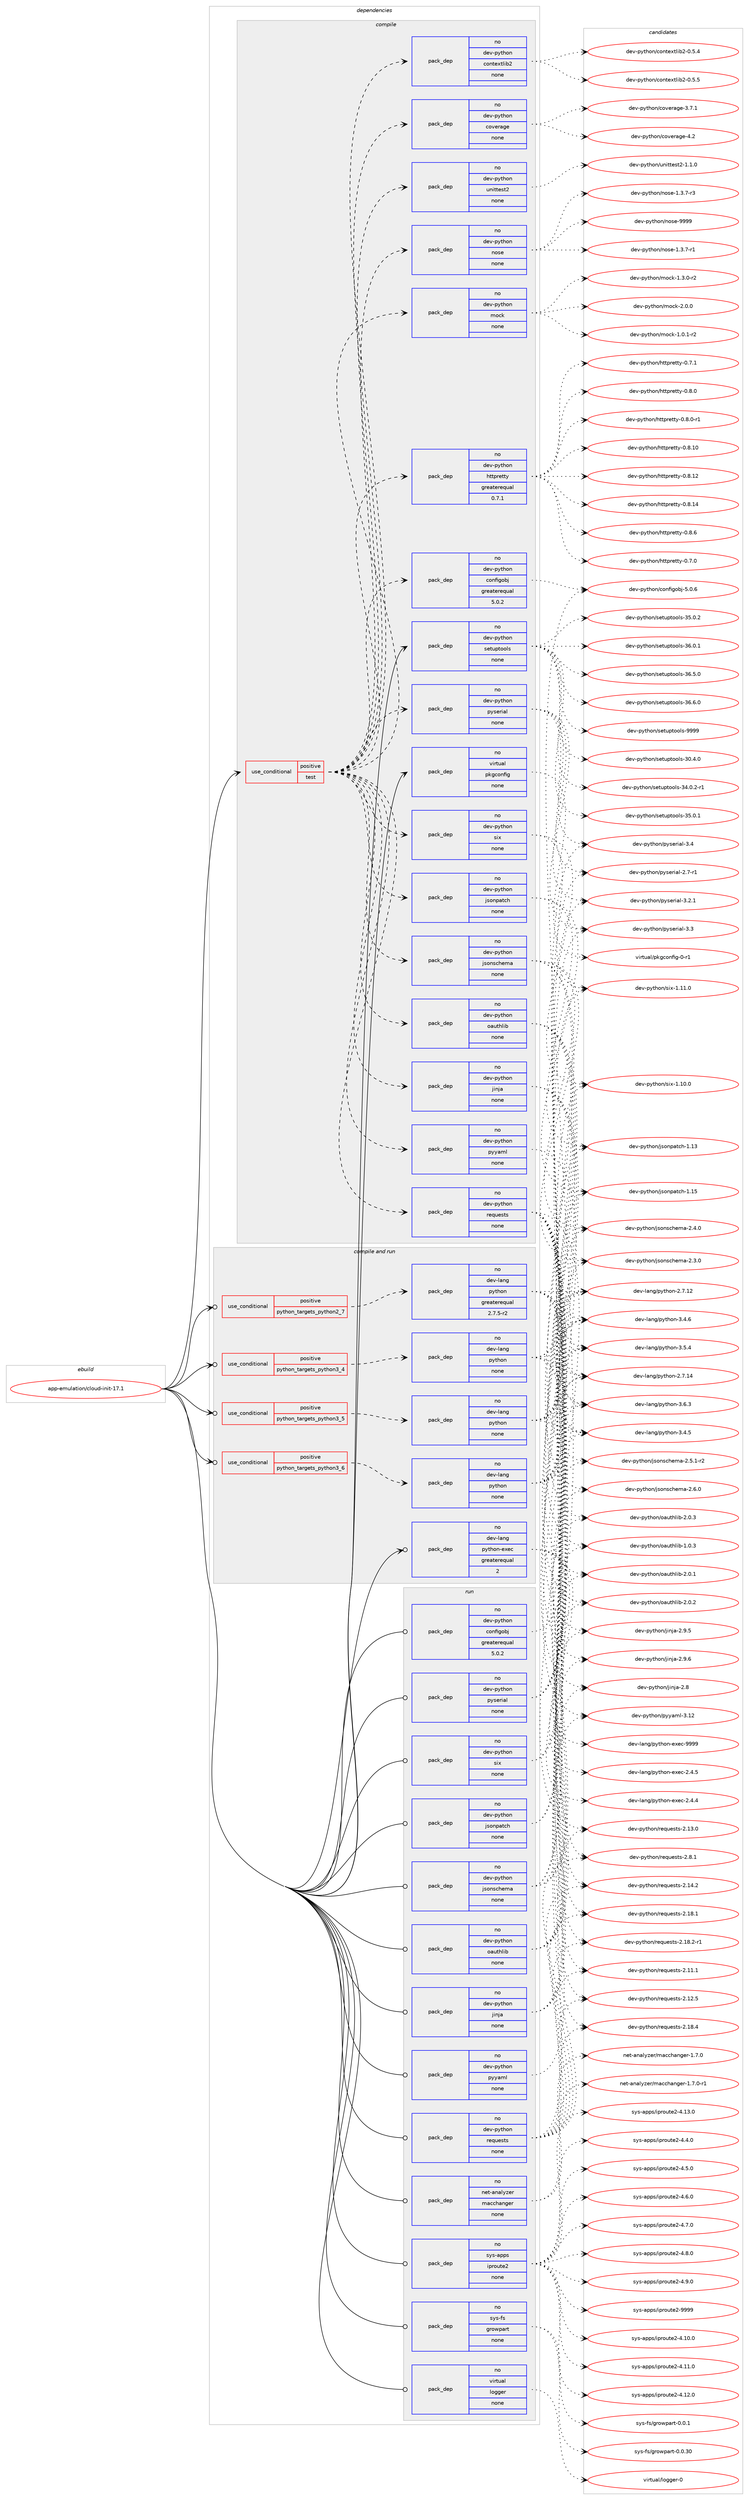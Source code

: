 digraph prolog {

# *************
# Graph options
# *************

newrank=true;
concentrate=true;
compound=true;
graph [rankdir=LR,fontname=Helvetica,fontsize=10,ranksep=1.5];#, ranksep=2.5, nodesep=0.2];
edge  [arrowhead=vee];
node  [fontname=Helvetica,fontsize=10];

# **********
# The ebuild
# **********

subgraph cluster_leftcol {
color=gray;
rank=same;
label=<<i>ebuild</i>>;
id [label="app-emulation/cloud-init-17.1", color=red, width=4, href="../app-emulation/cloud-init-17.1.svg"];
}

# ****************
# The dependencies
# ****************

subgraph cluster_midcol {
color=gray;
label=<<i>dependencies</i>>;
subgraph cluster_compile {
fillcolor="#eeeeee";
style=filled;
label=<<i>compile</i>>;
subgraph cond4980 {
dependency20524 [label=<<TABLE BORDER="0" CELLBORDER="1" CELLSPACING="0" CELLPADDING="4"><TR><TD ROWSPAN="3" CELLPADDING="10">use_conditional</TD></TR><TR><TD>positive</TD></TR><TR><TD>test</TD></TR></TABLE>>, shape=none, color=red];
subgraph pack15130 {
dependency20525 [label=<<TABLE BORDER="0" CELLBORDER="1" CELLSPACING="0" CELLPADDING="4" WIDTH="220"><TR><TD ROWSPAN="6" CELLPADDING="30">pack_dep</TD></TR><TR><TD WIDTH="110">no</TD></TR><TR><TD>dev-python</TD></TR><TR><TD>jinja</TD></TR><TR><TD>none</TD></TR><TR><TD></TD></TR></TABLE>>, shape=none, color=blue];
}
dependency20524:e -> dependency20525:w [weight=20,style="dashed",arrowhead="vee"];
subgraph pack15131 {
dependency20526 [label=<<TABLE BORDER="0" CELLBORDER="1" CELLSPACING="0" CELLPADDING="4" WIDTH="220"><TR><TD ROWSPAN="6" CELLPADDING="30">pack_dep</TD></TR><TR><TD WIDTH="110">no</TD></TR><TR><TD>dev-python</TD></TR><TR><TD>oauthlib</TD></TR><TR><TD>none</TD></TR><TR><TD></TD></TR></TABLE>>, shape=none, color=blue];
}
dependency20524:e -> dependency20526:w [weight=20,style="dashed",arrowhead="vee"];
subgraph pack15132 {
dependency20527 [label=<<TABLE BORDER="0" CELLBORDER="1" CELLSPACING="0" CELLPADDING="4" WIDTH="220"><TR><TD ROWSPAN="6" CELLPADDING="30">pack_dep</TD></TR><TR><TD WIDTH="110">no</TD></TR><TR><TD>dev-python</TD></TR><TR><TD>pyserial</TD></TR><TR><TD>none</TD></TR><TR><TD></TD></TR></TABLE>>, shape=none, color=blue];
}
dependency20524:e -> dependency20527:w [weight=20,style="dashed",arrowhead="vee"];
subgraph pack15133 {
dependency20528 [label=<<TABLE BORDER="0" CELLBORDER="1" CELLSPACING="0" CELLPADDING="4" WIDTH="220"><TR><TD ROWSPAN="6" CELLPADDING="30">pack_dep</TD></TR><TR><TD WIDTH="110">no</TD></TR><TR><TD>dev-python</TD></TR><TR><TD>configobj</TD></TR><TR><TD>greaterequal</TD></TR><TR><TD>5.0.2</TD></TR></TABLE>>, shape=none, color=blue];
}
dependency20524:e -> dependency20528:w [weight=20,style="dashed",arrowhead="vee"];
subgraph pack15134 {
dependency20529 [label=<<TABLE BORDER="0" CELLBORDER="1" CELLSPACING="0" CELLPADDING="4" WIDTH="220"><TR><TD ROWSPAN="6" CELLPADDING="30">pack_dep</TD></TR><TR><TD WIDTH="110">no</TD></TR><TR><TD>dev-python</TD></TR><TR><TD>pyyaml</TD></TR><TR><TD>none</TD></TR><TR><TD></TD></TR></TABLE>>, shape=none, color=blue];
}
dependency20524:e -> dependency20529:w [weight=20,style="dashed",arrowhead="vee"];
subgraph pack15135 {
dependency20530 [label=<<TABLE BORDER="0" CELLBORDER="1" CELLSPACING="0" CELLPADDING="4" WIDTH="220"><TR><TD ROWSPAN="6" CELLPADDING="30">pack_dep</TD></TR><TR><TD WIDTH="110">no</TD></TR><TR><TD>dev-python</TD></TR><TR><TD>requests</TD></TR><TR><TD>none</TD></TR><TR><TD></TD></TR></TABLE>>, shape=none, color=blue];
}
dependency20524:e -> dependency20530:w [weight=20,style="dashed",arrowhead="vee"];
subgraph pack15136 {
dependency20531 [label=<<TABLE BORDER="0" CELLBORDER="1" CELLSPACING="0" CELLPADDING="4" WIDTH="220"><TR><TD ROWSPAN="6" CELLPADDING="30">pack_dep</TD></TR><TR><TD WIDTH="110">no</TD></TR><TR><TD>dev-python</TD></TR><TR><TD>jsonpatch</TD></TR><TR><TD>none</TD></TR><TR><TD></TD></TR></TABLE>>, shape=none, color=blue];
}
dependency20524:e -> dependency20531:w [weight=20,style="dashed",arrowhead="vee"];
subgraph pack15137 {
dependency20532 [label=<<TABLE BORDER="0" CELLBORDER="1" CELLSPACING="0" CELLPADDING="4" WIDTH="220"><TR><TD ROWSPAN="6" CELLPADDING="30">pack_dep</TD></TR><TR><TD WIDTH="110">no</TD></TR><TR><TD>dev-python</TD></TR><TR><TD>jsonschema</TD></TR><TR><TD>none</TD></TR><TR><TD></TD></TR></TABLE>>, shape=none, color=blue];
}
dependency20524:e -> dependency20532:w [weight=20,style="dashed",arrowhead="vee"];
subgraph pack15138 {
dependency20533 [label=<<TABLE BORDER="0" CELLBORDER="1" CELLSPACING="0" CELLPADDING="4" WIDTH="220"><TR><TD ROWSPAN="6" CELLPADDING="30">pack_dep</TD></TR><TR><TD WIDTH="110">no</TD></TR><TR><TD>dev-python</TD></TR><TR><TD>six</TD></TR><TR><TD>none</TD></TR><TR><TD></TD></TR></TABLE>>, shape=none, color=blue];
}
dependency20524:e -> dependency20533:w [weight=20,style="dashed",arrowhead="vee"];
subgraph pack15139 {
dependency20534 [label=<<TABLE BORDER="0" CELLBORDER="1" CELLSPACING="0" CELLPADDING="4" WIDTH="220"><TR><TD ROWSPAN="6" CELLPADDING="30">pack_dep</TD></TR><TR><TD WIDTH="110">no</TD></TR><TR><TD>dev-python</TD></TR><TR><TD>httpretty</TD></TR><TR><TD>greaterequal</TD></TR><TR><TD>0.7.1</TD></TR></TABLE>>, shape=none, color=blue];
}
dependency20524:e -> dependency20534:w [weight=20,style="dashed",arrowhead="vee"];
subgraph pack15140 {
dependency20535 [label=<<TABLE BORDER="0" CELLBORDER="1" CELLSPACING="0" CELLPADDING="4" WIDTH="220"><TR><TD ROWSPAN="6" CELLPADDING="30">pack_dep</TD></TR><TR><TD WIDTH="110">no</TD></TR><TR><TD>dev-python</TD></TR><TR><TD>mock</TD></TR><TR><TD>none</TD></TR><TR><TD></TD></TR></TABLE>>, shape=none, color=blue];
}
dependency20524:e -> dependency20535:w [weight=20,style="dashed",arrowhead="vee"];
subgraph pack15141 {
dependency20536 [label=<<TABLE BORDER="0" CELLBORDER="1" CELLSPACING="0" CELLPADDING="4" WIDTH="220"><TR><TD ROWSPAN="6" CELLPADDING="30">pack_dep</TD></TR><TR><TD WIDTH="110">no</TD></TR><TR><TD>dev-python</TD></TR><TR><TD>nose</TD></TR><TR><TD>none</TD></TR><TR><TD></TD></TR></TABLE>>, shape=none, color=blue];
}
dependency20524:e -> dependency20536:w [weight=20,style="dashed",arrowhead="vee"];
subgraph pack15142 {
dependency20537 [label=<<TABLE BORDER="0" CELLBORDER="1" CELLSPACING="0" CELLPADDING="4" WIDTH="220"><TR><TD ROWSPAN="6" CELLPADDING="30">pack_dep</TD></TR><TR><TD WIDTH="110">no</TD></TR><TR><TD>dev-python</TD></TR><TR><TD>unittest2</TD></TR><TR><TD>none</TD></TR><TR><TD></TD></TR></TABLE>>, shape=none, color=blue];
}
dependency20524:e -> dependency20537:w [weight=20,style="dashed",arrowhead="vee"];
subgraph pack15143 {
dependency20538 [label=<<TABLE BORDER="0" CELLBORDER="1" CELLSPACING="0" CELLPADDING="4" WIDTH="220"><TR><TD ROWSPAN="6" CELLPADDING="30">pack_dep</TD></TR><TR><TD WIDTH="110">no</TD></TR><TR><TD>dev-python</TD></TR><TR><TD>coverage</TD></TR><TR><TD>none</TD></TR><TR><TD></TD></TR></TABLE>>, shape=none, color=blue];
}
dependency20524:e -> dependency20538:w [weight=20,style="dashed",arrowhead="vee"];
subgraph pack15144 {
dependency20539 [label=<<TABLE BORDER="0" CELLBORDER="1" CELLSPACING="0" CELLPADDING="4" WIDTH="220"><TR><TD ROWSPAN="6" CELLPADDING="30">pack_dep</TD></TR><TR><TD WIDTH="110">no</TD></TR><TR><TD>dev-python</TD></TR><TR><TD>contextlib2</TD></TR><TR><TD>none</TD></TR><TR><TD></TD></TR></TABLE>>, shape=none, color=blue];
}
dependency20524:e -> dependency20539:w [weight=20,style="dashed",arrowhead="vee"];
}
id:e -> dependency20524:w [weight=20,style="solid",arrowhead="vee"];
subgraph pack15145 {
dependency20540 [label=<<TABLE BORDER="0" CELLBORDER="1" CELLSPACING="0" CELLPADDING="4" WIDTH="220"><TR><TD ROWSPAN="6" CELLPADDING="30">pack_dep</TD></TR><TR><TD WIDTH="110">no</TD></TR><TR><TD>dev-python</TD></TR><TR><TD>setuptools</TD></TR><TR><TD>none</TD></TR><TR><TD></TD></TR></TABLE>>, shape=none, color=blue];
}
id:e -> dependency20540:w [weight=20,style="solid",arrowhead="vee"];
subgraph pack15146 {
dependency20541 [label=<<TABLE BORDER="0" CELLBORDER="1" CELLSPACING="0" CELLPADDING="4" WIDTH="220"><TR><TD ROWSPAN="6" CELLPADDING="30">pack_dep</TD></TR><TR><TD WIDTH="110">no</TD></TR><TR><TD>virtual</TD></TR><TR><TD>pkgconfig</TD></TR><TR><TD>none</TD></TR><TR><TD></TD></TR></TABLE>>, shape=none, color=blue];
}
id:e -> dependency20541:w [weight=20,style="solid",arrowhead="vee"];
}
subgraph cluster_compileandrun {
fillcolor="#eeeeee";
style=filled;
label=<<i>compile and run</i>>;
subgraph cond4981 {
dependency20542 [label=<<TABLE BORDER="0" CELLBORDER="1" CELLSPACING="0" CELLPADDING="4"><TR><TD ROWSPAN="3" CELLPADDING="10">use_conditional</TD></TR><TR><TD>positive</TD></TR><TR><TD>python_targets_python2_7</TD></TR></TABLE>>, shape=none, color=red];
subgraph pack15147 {
dependency20543 [label=<<TABLE BORDER="0" CELLBORDER="1" CELLSPACING="0" CELLPADDING="4" WIDTH="220"><TR><TD ROWSPAN="6" CELLPADDING="30">pack_dep</TD></TR><TR><TD WIDTH="110">no</TD></TR><TR><TD>dev-lang</TD></TR><TR><TD>python</TD></TR><TR><TD>greaterequal</TD></TR><TR><TD>2.7.5-r2</TD></TR></TABLE>>, shape=none, color=blue];
}
dependency20542:e -> dependency20543:w [weight=20,style="dashed",arrowhead="vee"];
}
id:e -> dependency20542:w [weight=20,style="solid",arrowhead="odotvee"];
subgraph cond4982 {
dependency20544 [label=<<TABLE BORDER="0" CELLBORDER="1" CELLSPACING="0" CELLPADDING="4"><TR><TD ROWSPAN="3" CELLPADDING="10">use_conditional</TD></TR><TR><TD>positive</TD></TR><TR><TD>python_targets_python3_4</TD></TR></TABLE>>, shape=none, color=red];
subgraph pack15148 {
dependency20545 [label=<<TABLE BORDER="0" CELLBORDER="1" CELLSPACING="0" CELLPADDING="4" WIDTH="220"><TR><TD ROWSPAN="6" CELLPADDING="30">pack_dep</TD></TR><TR><TD WIDTH="110">no</TD></TR><TR><TD>dev-lang</TD></TR><TR><TD>python</TD></TR><TR><TD>none</TD></TR><TR><TD></TD></TR></TABLE>>, shape=none, color=blue];
}
dependency20544:e -> dependency20545:w [weight=20,style="dashed",arrowhead="vee"];
}
id:e -> dependency20544:w [weight=20,style="solid",arrowhead="odotvee"];
subgraph cond4983 {
dependency20546 [label=<<TABLE BORDER="0" CELLBORDER="1" CELLSPACING="0" CELLPADDING="4"><TR><TD ROWSPAN="3" CELLPADDING="10">use_conditional</TD></TR><TR><TD>positive</TD></TR><TR><TD>python_targets_python3_5</TD></TR></TABLE>>, shape=none, color=red];
subgraph pack15149 {
dependency20547 [label=<<TABLE BORDER="0" CELLBORDER="1" CELLSPACING="0" CELLPADDING="4" WIDTH="220"><TR><TD ROWSPAN="6" CELLPADDING="30">pack_dep</TD></TR><TR><TD WIDTH="110">no</TD></TR><TR><TD>dev-lang</TD></TR><TR><TD>python</TD></TR><TR><TD>none</TD></TR><TR><TD></TD></TR></TABLE>>, shape=none, color=blue];
}
dependency20546:e -> dependency20547:w [weight=20,style="dashed",arrowhead="vee"];
}
id:e -> dependency20546:w [weight=20,style="solid",arrowhead="odotvee"];
subgraph cond4984 {
dependency20548 [label=<<TABLE BORDER="0" CELLBORDER="1" CELLSPACING="0" CELLPADDING="4"><TR><TD ROWSPAN="3" CELLPADDING="10">use_conditional</TD></TR><TR><TD>positive</TD></TR><TR><TD>python_targets_python3_6</TD></TR></TABLE>>, shape=none, color=red];
subgraph pack15150 {
dependency20549 [label=<<TABLE BORDER="0" CELLBORDER="1" CELLSPACING="0" CELLPADDING="4" WIDTH="220"><TR><TD ROWSPAN="6" CELLPADDING="30">pack_dep</TD></TR><TR><TD WIDTH="110">no</TD></TR><TR><TD>dev-lang</TD></TR><TR><TD>python</TD></TR><TR><TD>none</TD></TR><TR><TD></TD></TR></TABLE>>, shape=none, color=blue];
}
dependency20548:e -> dependency20549:w [weight=20,style="dashed",arrowhead="vee"];
}
id:e -> dependency20548:w [weight=20,style="solid",arrowhead="odotvee"];
subgraph pack15151 {
dependency20550 [label=<<TABLE BORDER="0" CELLBORDER="1" CELLSPACING="0" CELLPADDING="4" WIDTH="220"><TR><TD ROWSPAN="6" CELLPADDING="30">pack_dep</TD></TR><TR><TD WIDTH="110">no</TD></TR><TR><TD>dev-lang</TD></TR><TR><TD>python-exec</TD></TR><TR><TD>greaterequal</TD></TR><TR><TD>2</TD></TR></TABLE>>, shape=none, color=blue];
}
id:e -> dependency20550:w [weight=20,style="solid",arrowhead="odotvee"];
}
subgraph cluster_run {
fillcolor="#eeeeee";
style=filled;
label=<<i>run</i>>;
subgraph pack15152 {
dependency20551 [label=<<TABLE BORDER="0" CELLBORDER="1" CELLSPACING="0" CELLPADDING="4" WIDTH="220"><TR><TD ROWSPAN="6" CELLPADDING="30">pack_dep</TD></TR><TR><TD WIDTH="110">no</TD></TR><TR><TD>dev-python</TD></TR><TR><TD>configobj</TD></TR><TR><TD>greaterequal</TD></TR><TR><TD>5.0.2</TD></TR></TABLE>>, shape=none, color=blue];
}
id:e -> dependency20551:w [weight=20,style="solid",arrowhead="odot"];
subgraph pack15153 {
dependency20552 [label=<<TABLE BORDER="0" CELLBORDER="1" CELLSPACING="0" CELLPADDING="4" WIDTH="220"><TR><TD ROWSPAN="6" CELLPADDING="30">pack_dep</TD></TR><TR><TD WIDTH="110">no</TD></TR><TR><TD>dev-python</TD></TR><TR><TD>jinja</TD></TR><TR><TD>none</TD></TR><TR><TD></TD></TR></TABLE>>, shape=none, color=blue];
}
id:e -> dependency20552:w [weight=20,style="solid",arrowhead="odot"];
subgraph pack15154 {
dependency20553 [label=<<TABLE BORDER="0" CELLBORDER="1" CELLSPACING="0" CELLPADDING="4" WIDTH="220"><TR><TD ROWSPAN="6" CELLPADDING="30">pack_dep</TD></TR><TR><TD WIDTH="110">no</TD></TR><TR><TD>dev-python</TD></TR><TR><TD>jsonpatch</TD></TR><TR><TD>none</TD></TR><TR><TD></TD></TR></TABLE>>, shape=none, color=blue];
}
id:e -> dependency20553:w [weight=20,style="solid",arrowhead="odot"];
subgraph pack15155 {
dependency20554 [label=<<TABLE BORDER="0" CELLBORDER="1" CELLSPACING="0" CELLPADDING="4" WIDTH="220"><TR><TD ROWSPAN="6" CELLPADDING="30">pack_dep</TD></TR><TR><TD WIDTH="110">no</TD></TR><TR><TD>dev-python</TD></TR><TR><TD>jsonschema</TD></TR><TR><TD>none</TD></TR><TR><TD></TD></TR></TABLE>>, shape=none, color=blue];
}
id:e -> dependency20554:w [weight=20,style="solid",arrowhead="odot"];
subgraph pack15156 {
dependency20555 [label=<<TABLE BORDER="0" CELLBORDER="1" CELLSPACING="0" CELLPADDING="4" WIDTH="220"><TR><TD ROWSPAN="6" CELLPADDING="30">pack_dep</TD></TR><TR><TD WIDTH="110">no</TD></TR><TR><TD>dev-python</TD></TR><TR><TD>oauthlib</TD></TR><TR><TD>none</TD></TR><TR><TD></TD></TR></TABLE>>, shape=none, color=blue];
}
id:e -> dependency20555:w [weight=20,style="solid",arrowhead="odot"];
subgraph pack15157 {
dependency20556 [label=<<TABLE BORDER="0" CELLBORDER="1" CELLSPACING="0" CELLPADDING="4" WIDTH="220"><TR><TD ROWSPAN="6" CELLPADDING="30">pack_dep</TD></TR><TR><TD WIDTH="110">no</TD></TR><TR><TD>dev-python</TD></TR><TR><TD>pyserial</TD></TR><TR><TD>none</TD></TR><TR><TD></TD></TR></TABLE>>, shape=none, color=blue];
}
id:e -> dependency20556:w [weight=20,style="solid",arrowhead="odot"];
subgraph pack15158 {
dependency20557 [label=<<TABLE BORDER="0" CELLBORDER="1" CELLSPACING="0" CELLPADDING="4" WIDTH="220"><TR><TD ROWSPAN="6" CELLPADDING="30">pack_dep</TD></TR><TR><TD WIDTH="110">no</TD></TR><TR><TD>dev-python</TD></TR><TR><TD>pyyaml</TD></TR><TR><TD>none</TD></TR><TR><TD></TD></TR></TABLE>>, shape=none, color=blue];
}
id:e -> dependency20557:w [weight=20,style="solid",arrowhead="odot"];
subgraph pack15159 {
dependency20558 [label=<<TABLE BORDER="0" CELLBORDER="1" CELLSPACING="0" CELLPADDING="4" WIDTH="220"><TR><TD ROWSPAN="6" CELLPADDING="30">pack_dep</TD></TR><TR><TD WIDTH="110">no</TD></TR><TR><TD>dev-python</TD></TR><TR><TD>requests</TD></TR><TR><TD>none</TD></TR><TR><TD></TD></TR></TABLE>>, shape=none, color=blue];
}
id:e -> dependency20558:w [weight=20,style="solid",arrowhead="odot"];
subgraph pack15160 {
dependency20559 [label=<<TABLE BORDER="0" CELLBORDER="1" CELLSPACING="0" CELLPADDING="4" WIDTH="220"><TR><TD ROWSPAN="6" CELLPADDING="30">pack_dep</TD></TR><TR><TD WIDTH="110">no</TD></TR><TR><TD>dev-python</TD></TR><TR><TD>six</TD></TR><TR><TD>none</TD></TR><TR><TD></TD></TR></TABLE>>, shape=none, color=blue];
}
id:e -> dependency20559:w [weight=20,style="solid",arrowhead="odot"];
subgraph pack15161 {
dependency20560 [label=<<TABLE BORDER="0" CELLBORDER="1" CELLSPACING="0" CELLPADDING="4" WIDTH="220"><TR><TD ROWSPAN="6" CELLPADDING="30">pack_dep</TD></TR><TR><TD WIDTH="110">no</TD></TR><TR><TD>net-analyzer</TD></TR><TR><TD>macchanger</TD></TR><TR><TD>none</TD></TR><TR><TD></TD></TR></TABLE>>, shape=none, color=blue];
}
id:e -> dependency20560:w [weight=20,style="solid",arrowhead="odot"];
subgraph pack15162 {
dependency20561 [label=<<TABLE BORDER="0" CELLBORDER="1" CELLSPACING="0" CELLPADDING="4" WIDTH="220"><TR><TD ROWSPAN="6" CELLPADDING="30">pack_dep</TD></TR><TR><TD WIDTH="110">no</TD></TR><TR><TD>sys-apps</TD></TR><TR><TD>iproute2</TD></TR><TR><TD>none</TD></TR><TR><TD></TD></TR></TABLE>>, shape=none, color=blue];
}
id:e -> dependency20561:w [weight=20,style="solid",arrowhead="odot"];
subgraph pack15163 {
dependency20562 [label=<<TABLE BORDER="0" CELLBORDER="1" CELLSPACING="0" CELLPADDING="4" WIDTH="220"><TR><TD ROWSPAN="6" CELLPADDING="30">pack_dep</TD></TR><TR><TD WIDTH="110">no</TD></TR><TR><TD>sys-fs</TD></TR><TR><TD>growpart</TD></TR><TR><TD>none</TD></TR><TR><TD></TD></TR></TABLE>>, shape=none, color=blue];
}
id:e -> dependency20562:w [weight=20,style="solid",arrowhead="odot"];
subgraph pack15164 {
dependency20563 [label=<<TABLE BORDER="0" CELLBORDER="1" CELLSPACING="0" CELLPADDING="4" WIDTH="220"><TR><TD ROWSPAN="6" CELLPADDING="30">pack_dep</TD></TR><TR><TD WIDTH="110">no</TD></TR><TR><TD>virtual</TD></TR><TR><TD>logger</TD></TR><TR><TD>none</TD></TR><TR><TD></TD></TR></TABLE>>, shape=none, color=blue];
}
id:e -> dependency20563:w [weight=20,style="solid",arrowhead="odot"];
}
}

# **************
# The candidates
# **************

subgraph cluster_choices {
rank=same;
color=gray;
label=<<i>candidates</i>>;

subgraph choice15130 {
color=black;
nodesep=1;
choice10010111845112121116104111110471061051101069745504656 [label="dev-python/jinja-2.8", color=red, width=4,href="../dev-python/jinja-2.8.svg"];
choice100101118451121211161041111104710610511010697455046574653 [label="dev-python/jinja-2.9.5", color=red, width=4,href="../dev-python/jinja-2.9.5.svg"];
choice100101118451121211161041111104710610511010697455046574654 [label="dev-python/jinja-2.9.6", color=red, width=4,href="../dev-python/jinja-2.9.6.svg"];
dependency20525:e -> choice10010111845112121116104111110471061051101069745504656:w [style=dotted,weight="100"];
dependency20525:e -> choice100101118451121211161041111104710610511010697455046574653:w [style=dotted,weight="100"];
dependency20525:e -> choice100101118451121211161041111104710610511010697455046574654:w [style=dotted,weight="100"];
}
subgraph choice15131 {
color=black;
nodesep=1;
choice10010111845112121116104111110471119711711610410810598454946484651 [label="dev-python/oauthlib-1.0.3", color=red, width=4,href="../dev-python/oauthlib-1.0.3.svg"];
choice10010111845112121116104111110471119711711610410810598455046484649 [label="dev-python/oauthlib-2.0.1", color=red, width=4,href="../dev-python/oauthlib-2.0.1.svg"];
choice10010111845112121116104111110471119711711610410810598455046484650 [label="dev-python/oauthlib-2.0.2", color=red, width=4,href="../dev-python/oauthlib-2.0.2.svg"];
choice10010111845112121116104111110471119711711610410810598455046484651 [label="dev-python/oauthlib-2.0.3", color=red, width=4,href="../dev-python/oauthlib-2.0.3.svg"];
dependency20526:e -> choice10010111845112121116104111110471119711711610410810598454946484651:w [style=dotted,weight="100"];
dependency20526:e -> choice10010111845112121116104111110471119711711610410810598455046484649:w [style=dotted,weight="100"];
dependency20526:e -> choice10010111845112121116104111110471119711711610410810598455046484650:w [style=dotted,weight="100"];
dependency20526:e -> choice10010111845112121116104111110471119711711610410810598455046484651:w [style=dotted,weight="100"];
}
subgraph choice15132 {
color=black;
nodesep=1;
choice100101118451121211161041111104711212111510111410597108455046554511449 [label="dev-python/pyserial-2.7-r1", color=red, width=4,href="../dev-python/pyserial-2.7-r1.svg"];
choice100101118451121211161041111104711212111510111410597108455146504649 [label="dev-python/pyserial-3.2.1", color=red, width=4,href="../dev-python/pyserial-3.2.1.svg"];
choice10010111845112121116104111110471121211151011141059710845514651 [label="dev-python/pyserial-3.3", color=red, width=4,href="../dev-python/pyserial-3.3.svg"];
choice10010111845112121116104111110471121211151011141059710845514652 [label="dev-python/pyserial-3.4", color=red, width=4,href="../dev-python/pyserial-3.4.svg"];
dependency20527:e -> choice100101118451121211161041111104711212111510111410597108455046554511449:w [style=dotted,weight="100"];
dependency20527:e -> choice100101118451121211161041111104711212111510111410597108455146504649:w [style=dotted,weight="100"];
dependency20527:e -> choice10010111845112121116104111110471121211151011141059710845514651:w [style=dotted,weight="100"];
dependency20527:e -> choice10010111845112121116104111110471121211151011141059710845514652:w [style=dotted,weight="100"];
}
subgraph choice15133 {
color=black;
nodesep=1;
choice10010111845112121116104111110479911111010210510311198106455346484654 [label="dev-python/configobj-5.0.6", color=red, width=4,href="../dev-python/configobj-5.0.6.svg"];
dependency20528:e -> choice10010111845112121116104111110479911111010210510311198106455346484654:w [style=dotted,weight="100"];
}
subgraph choice15134 {
color=black;
nodesep=1;
choice1001011184511212111610411111047112121121971091084551464950 [label="dev-python/pyyaml-3.12", color=red, width=4,href="../dev-python/pyyaml-3.12.svg"];
dependency20529:e -> choice1001011184511212111610411111047112121121971091084551464950:w [style=dotted,weight="100"];
}
subgraph choice15135 {
color=black;
nodesep=1;
choice100101118451121211161041111104711410111311710111511611545504649494649 [label="dev-python/requests-2.11.1", color=red, width=4,href="../dev-python/requests-2.11.1.svg"];
choice100101118451121211161041111104711410111311710111511611545504649504653 [label="dev-python/requests-2.12.5", color=red, width=4,href="../dev-python/requests-2.12.5.svg"];
choice100101118451121211161041111104711410111311710111511611545504649514648 [label="dev-python/requests-2.13.0", color=red, width=4,href="../dev-python/requests-2.13.0.svg"];
choice100101118451121211161041111104711410111311710111511611545504649524650 [label="dev-python/requests-2.14.2", color=red, width=4,href="../dev-python/requests-2.14.2.svg"];
choice100101118451121211161041111104711410111311710111511611545504649564649 [label="dev-python/requests-2.18.1", color=red, width=4,href="../dev-python/requests-2.18.1.svg"];
choice1001011184511212111610411111047114101113117101115116115455046495646504511449 [label="dev-python/requests-2.18.2-r1", color=red, width=4,href="../dev-python/requests-2.18.2-r1.svg"];
choice100101118451121211161041111104711410111311710111511611545504649564652 [label="dev-python/requests-2.18.4", color=red, width=4,href="../dev-python/requests-2.18.4.svg"];
choice1001011184511212111610411111047114101113117101115116115455046564649 [label="dev-python/requests-2.8.1", color=red, width=4,href="../dev-python/requests-2.8.1.svg"];
dependency20530:e -> choice100101118451121211161041111104711410111311710111511611545504649494649:w [style=dotted,weight="100"];
dependency20530:e -> choice100101118451121211161041111104711410111311710111511611545504649504653:w [style=dotted,weight="100"];
dependency20530:e -> choice100101118451121211161041111104711410111311710111511611545504649514648:w [style=dotted,weight="100"];
dependency20530:e -> choice100101118451121211161041111104711410111311710111511611545504649524650:w [style=dotted,weight="100"];
dependency20530:e -> choice100101118451121211161041111104711410111311710111511611545504649564649:w [style=dotted,weight="100"];
dependency20530:e -> choice1001011184511212111610411111047114101113117101115116115455046495646504511449:w [style=dotted,weight="100"];
dependency20530:e -> choice100101118451121211161041111104711410111311710111511611545504649564652:w [style=dotted,weight="100"];
dependency20530:e -> choice1001011184511212111610411111047114101113117101115116115455046564649:w [style=dotted,weight="100"];
}
subgraph choice15136 {
color=black;
nodesep=1;
choice100101118451121211161041111104710611511111011297116991044549464951 [label="dev-python/jsonpatch-1.13", color=red, width=4,href="../dev-python/jsonpatch-1.13.svg"];
choice100101118451121211161041111104710611511111011297116991044549464953 [label="dev-python/jsonpatch-1.15", color=red, width=4,href="../dev-python/jsonpatch-1.15.svg"];
dependency20531:e -> choice100101118451121211161041111104710611511111011297116991044549464951:w [style=dotted,weight="100"];
dependency20531:e -> choice100101118451121211161041111104710611511111011297116991044549464953:w [style=dotted,weight="100"];
}
subgraph choice15137 {
color=black;
nodesep=1;
choice10010111845112121116104111110471061151111101159910410110997455046514648 [label="dev-python/jsonschema-2.3.0", color=red, width=4,href="../dev-python/jsonschema-2.3.0.svg"];
choice10010111845112121116104111110471061151111101159910410110997455046524648 [label="dev-python/jsonschema-2.4.0", color=red, width=4,href="../dev-python/jsonschema-2.4.0.svg"];
choice100101118451121211161041111104710611511111011599104101109974550465346494511450 [label="dev-python/jsonschema-2.5.1-r2", color=red, width=4,href="../dev-python/jsonschema-2.5.1-r2.svg"];
choice10010111845112121116104111110471061151111101159910410110997455046544648 [label="dev-python/jsonschema-2.6.0", color=red, width=4,href="../dev-python/jsonschema-2.6.0.svg"];
dependency20532:e -> choice10010111845112121116104111110471061151111101159910410110997455046514648:w [style=dotted,weight="100"];
dependency20532:e -> choice10010111845112121116104111110471061151111101159910410110997455046524648:w [style=dotted,weight="100"];
dependency20532:e -> choice100101118451121211161041111104710611511111011599104101109974550465346494511450:w [style=dotted,weight="100"];
dependency20532:e -> choice10010111845112121116104111110471061151111101159910410110997455046544648:w [style=dotted,weight="100"];
}
subgraph choice15138 {
color=black;
nodesep=1;
choice100101118451121211161041111104711510512045494649484648 [label="dev-python/six-1.10.0", color=red, width=4,href="../dev-python/six-1.10.0.svg"];
choice100101118451121211161041111104711510512045494649494648 [label="dev-python/six-1.11.0", color=red, width=4,href="../dev-python/six-1.11.0.svg"];
dependency20533:e -> choice100101118451121211161041111104711510512045494649484648:w [style=dotted,weight="100"];
dependency20533:e -> choice100101118451121211161041111104711510512045494649494648:w [style=dotted,weight="100"];
}
subgraph choice15139 {
color=black;
nodesep=1;
choice1001011184511212111610411111047104116116112114101116116121454846554648 [label="dev-python/httpretty-0.7.0", color=red, width=4,href="../dev-python/httpretty-0.7.0.svg"];
choice1001011184511212111610411111047104116116112114101116116121454846554649 [label="dev-python/httpretty-0.7.1", color=red, width=4,href="../dev-python/httpretty-0.7.1.svg"];
choice1001011184511212111610411111047104116116112114101116116121454846564648 [label="dev-python/httpretty-0.8.0", color=red, width=4,href="../dev-python/httpretty-0.8.0.svg"];
choice10010111845112121116104111110471041161161121141011161161214548465646484511449 [label="dev-python/httpretty-0.8.0-r1", color=red, width=4,href="../dev-python/httpretty-0.8.0-r1.svg"];
choice100101118451121211161041111104710411611611211410111611612145484656464948 [label="dev-python/httpretty-0.8.10", color=red, width=4,href="../dev-python/httpretty-0.8.10.svg"];
choice100101118451121211161041111104710411611611211410111611612145484656464950 [label="dev-python/httpretty-0.8.12", color=red, width=4,href="../dev-python/httpretty-0.8.12.svg"];
choice100101118451121211161041111104710411611611211410111611612145484656464952 [label="dev-python/httpretty-0.8.14", color=red, width=4,href="../dev-python/httpretty-0.8.14.svg"];
choice1001011184511212111610411111047104116116112114101116116121454846564654 [label="dev-python/httpretty-0.8.6", color=red, width=4,href="../dev-python/httpretty-0.8.6.svg"];
dependency20534:e -> choice1001011184511212111610411111047104116116112114101116116121454846554648:w [style=dotted,weight="100"];
dependency20534:e -> choice1001011184511212111610411111047104116116112114101116116121454846554649:w [style=dotted,weight="100"];
dependency20534:e -> choice1001011184511212111610411111047104116116112114101116116121454846564648:w [style=dotted,weight="100"];
dependency20534:e -> choice10010111845112121116104111110471041161161121141011161161214548465646484511449:w [style=dotted,weight="100"];
dependency20534:e -> choice100101118451121211161041111104710411611611211410111611612145484656464948:w [style=dotted,weight="100"];
dependency20534:e -> choice100101118451121211161041111104710411611611211410111611612145484656464950:w [style=dotted,weight="100"];
dependency20534:e -> choice100101118451121211161041111104710411611611211410111611612145484656464952:w [style=dotted,weight="100"];
dependency20534:e -> choice1001011184511212111610411111047104116116112114101116116121454846564654:w [style=dotted,weight="100"];
}
subgraph choice15140 {
color=black;
nodesep=1;
choice1001011184511212111610411111047109111991074549464846494511450 [label="dev-python/mock-1.0.1-r2", color=red, width=4,href="../dev-python/mock-1.0.1-r2.svg"];
choice1001011184511212111610411111047109111991074549465146484511450 [label="dev-python/mock-1.3.0-r2", color=red, width=4,href="../dev-python/mock-1.3.0-r2.svg"];
choice100101118451121211161041111104710911199107455046484648 [label="dev-python/mock-2.0.0", color=red, width=4,href="../dev-python/mock-2.0.0.svg"];
dependency20535:e -> choice1001011184511212111610411111047109111991074549464846494511450:w [style=dotted,weight="100"];
dependency20535:e -> choice1001011184511212111610411111047109111991074549465146484511450:w [style=dotted,weight="100"];
dependency20535:e -> choice100101118451121211161041111104710911199107455046484648:w [style=dotted,weight="100"];
}
subgraph choice15141 {
color=black;
nodesep=1;
choice10010111845112121116104111110471101111151014549465146554511449 [label="dev-python/nose-1.3.7-r1", color=red, width=4,href="../dev-python/nose-1.3.7-r1.svg"];
choice10010111845112121116104111110471101111151014549465146554511451 [label="dev-python/nose-1.3.7-r3", color=red, width=4,href="../dev-python/nose-1.3.7-r3.svg"];
choice10010111845112121116104111110471101111151014557575757 [label="dev-python/nose-9999", color=red, width=4,href="../dev-python/nose-9999.svg"];
dependency20536:e -> choice10010111845112121116104111110471101111151014549465146554511449:w [style=dotted,weight="100"];
dependency20536:e -> choice10010111845112121116104111110471101111151014549465146554511451:w [style=dotted,weight="100"];
dependency20536:e -> choice10010111845112121116104111110471101111151014557575757:w [style=dotted,weight="100"];
}
subgraph choice15142 {
color=black;
nodesep=1;
choice100101118451121211161041111104711711010511611610111511650454946494648 [label="dev-python/unittest2-1.1.0", color=red, width=4,href="../dev-python/unittest2-1.1.0.svg"];
dependency20537:e -> choice100101118451121211161041111104711711010511611610111511650454946494648:w [style=dotted,weight="100"];
}
subgraph choice15143 {
color=black;
nodesep=1;
choice10010111845112121116104111110479911111810111497103101455146554649 [label="dev-python/coverage-3.7.1", color=red, width=4,href="../dev-python/coverage-3.7.1.svg"];
choice1001011184511212111610411111047991111181011149710310145524650 [label="dev-python/coverage-4.2", color=red, width=4,href="../dev-python/coverage-4.2.svg"];
dependency20538:e -> choice10010111845112121116104111110479911111810111497103101455146554649:w [style=dotted,weight="100"];
dependency20538:e -> choice1001011184511212111610411111047991111181011149710310145524650:w [style=dotted,weight="100"];
}
subgraph choice15144 {
color=black;
nodesep=1;
choice1001011184511212111610411111047991111101161011201161081059850454846534652 [label="dev-python/contextlib2-0.5.4", color=red, width=4,href="../dev-python/contextlib2-0.5.4.svg"];
choice1001011184511212111610411111047991111101161011201161081059850454846534653 [label="dev-python/contextlib2-0.5.5", color=red, width=4,href="../dev-python/contextlib2-0.5.5.svg"];
dependency20539:e -> choice1001011184511212111610411111047991111101161011201161081059850454846534652:w [style=dotted,weight="100"];
dependency20539:e -> choice1001011184511212111610411111047991111101161011201161081059850454846534653:w [style=dotted,weight="100"];
}
subgraph choice15145 {
color=black;
nodesep=1;
choice100101118451121211161041111104711510111611711211611111110811545514846524648 [label="dev-python/setuptools-30.4.0", color=red, width=4,href="../dev-python/setuptools-30.4.0.svg"];
choice1001011184511212111610411111047115101116117112116111111108115455152464846504511449 [label="dev-python/setuptools-34.0.2-r1", color=red, width=4,href="../dev-python/setuptools-34.0.2-r1.svg"];
choice100101118451121211161041111104711510111611711211611111110811545515346484649 [label="dev-python/setuptools-35.0.1", color=red, width=4,href="../dev-python/setuptools-35.0.1.svg"];
choice100101118451121211161041111104711510111611711211611111110811545515346484650 [label="dev-python/setuptools-35.0.2", color=red, width=4,href="../dev-python/setuptools-35.0.2.svg"];
choice100101118451121211161041111104711510111611711211611111110811545515446484649 [label="dev-python/setuptools-36.0.1", color=red, width=4,href="../dev-python/setuptools-36.0.1.svg"];
choice100101118451121211161041111104711510111611711211611111110811545515446534648 [label="dev-python/setuptools-36.5.0", color=red, width=4,href="../dev-python/setuptools-36.5.0.svg"];
choice100101118451121211161041111104711510111611711211611111110811545515446544648 [label="dev-python/setuptools-36.6.0", color=red, width=4,href="../dev-python/setuptools-36.6.0.svg"];
choice10010111845112121116104111110471151011161171121161111111081154557575757 [label="dev-python/setuptools-9999", color=red, width=4,href="../dev-python/setuptools-9999.svg"];
dependency20540:e -> choice100101118451121211161041111104711510111611711211611111110811545514846524648:w [style=dotted,weight="100"];
dependency20540:e -> choice1001011184511212111610411111047115101116117112116111111108115455152464846504511449:w [style=dotted,weight="100"];
dependency20540:e -> choice100101118451121211161041111104711510111611711211611111110811545515346484649:w [style=dotted,weight="100"];
dependency20540:e -> choice100101118451121211161041111104711510111611711211611111110811545515346484650:w [style=dotted,weight="100"];
dependency20540:e -> choice100101118451121211161041111104711510111611711211611111110811545515446484649:w [style=dotted,weight="100"];
dependency20540:e -> choice100101118451121211161041111104711510111611711211611111110811545515446534648:w [style=dotted,weight="100"];
dependency20540:e -> choice100101118451121211161041111104711510111611711211611111110811545515446544648:w [style=dotted,weight="100"];
dependency20540:e -> choice10010111845112121116104111110471151011161171121161111111081154557575757:w [style=dotted,weight="100"];
}
subgraph choice15146 {
color=black;
nodesep=1;
choice11810511411611797108471121071039911111010210510345484511449 [label="virtual/pkgconfig-0-r1", color=red, width=4,href="../virtual/pkgconfig-0-r1.svg"];
dependency20541:e -> choice11810511411611797108471121071039911111010210510345484511449:w [style=dotted,weight="100"];
}
subgraph choice15147 {
color=black;
nodesep=1;
choice10010111845108971101034711212111610411111045504655464950 [label="dev-lang/python-2.7.12", color=red, width=4,href="../dev-lang/python-2.7.12.svg"];
choice10010111845108971101034711212111610411111045504655464952 [label="dev-lang/python-2.7.14", color=red, width=4,href="../dev-lang/python-2.7.14.svg"];
choice100101118451089711010347112121116104111110455146524653 [label="dev-lang/python-3.4.5", color=red, width=4,href="../dev-lang/python-3.4.5.svg"];
choice100101118451089711010347112121116104111110455146524654 [label="dev-lang/python-3.4.6", color=red, width=4,href="../dev-lang/python-3.4.6.svg"];
choice100101118451089711010347112121116104111110455146534652 [label="dev-lang/python-3.5.4", color=red, width=4,href="../dev-lang/python-3.5.4.svg"];
choice100101118451089711010347112121116104111110455146544651 [label="dev-lang/python-3.6.3", color=red, width=4,href="../dev-lang/python-3.6.3.svg"];
dependency20543:e -> choice10010111845108971101034711212111610411111045504655464950:w [style=dotted,weight="100"];
dependency20543:e -> choice10010111845108971101034711212111610411111045504655464952:w [style=dotted,weight="100"];
dependency20543:e -> choice100101118451089711010347112121116104111110455146524653:w [style=dotted,weight="100"];
dependency20543:e -> choice100101118451089711010347112121116104111110455146524654:w [style=dotted,weight="100"];
dependency20543:e -> choice100101118451089711010347112121116104111110455146534652:w [style=dotted,weight="100"];
dependency20543:e -> choice100101118451089711010347112121116104111110455146544651:w [style=dotted,weight="100"];
}
subgraph choice15148 {
color=black;
nodesep=1;
choice10010111845108971101034711212111610411111045504655464950 [label="dev-lang/python-2.7.12", color=red, width=4,href="../dev-lang/python-2.7.12.svg"];
choice10010111845108971101034711212111610411111045504655464952 [label="dev-lang/python-2.7.14", color=red, width=4,href="../dev-lang/python-2.7.14.svg"];
choice100101118451089711010347112121116104111110455146524653 [label="dev-lang/python-3.4.5", color=red, width=4,href="../dev-lang/python-3.4.5.svg"];
choice100101118451089711010347112121116104111110455146524654 [label="dev-lang/python-3.4.6", color=red, width=4,href="../dev-lang/python-3.4.6.svg"];
choice100101118451089711010347112121116104111110455146534652 [label="dev-lang/python-3.5.4", color=red, width=4,href="../dev-lang/python-3.5.4.svg"];
choice100101118451089711010347112121116104111110455146544651 [label="dev-lang/python-3.6.3", color=red, width=4,href="../dev-lang/python-3.6.3.svg"];
dependency20545:e -> choice10010111845108971101034711212111610411111045504655464950:w [style=dotted,weight="100"];
dependency20545:e -> choice10010111845108971101034711212111610411111045504655464952:w [style=dotted,weight="100"];
dependency20545:e -> choice100101118451089711010347112121116104111110455146524653:w [style=dotted,weight="100"];
dependency20545:e -> choice100101118451089711010347112121116104111110455146524654:w [style=dotted,weight="100"];
dependency20545:e -> choice100101118451089711010347112121116104111110455146534652:w [style=dotted,weight="100"];
dependency20545:e -> choice100101118451089711010347112121116104111110455146544651:w [style=dotted,weight="100"];
}
subgraph choice15149 {
color=black;
nodesep=1;
choice10010111845108971101034711212111610411111045504655464950 [label="dev-lang/python-2.7.12", color=red, width=4,href="../dev-lang/python-2.7.12.svg"];
choice10010111845108971101034711212111610411111045504655464952 [label="dev-lang/python-2.7.14", color=red, width=4,href="../dev-lang/python-2.7.14.svg"];
choice100101118451089711010347112121116104111110455146524653 [label="dev-lang/python-3.4.5", color=red, width=4,href="../dev-lang/python-3.4.5.svg"];
choice100101118451089711010347112121116104111110455146524654 [label="dev-lang/python-3.4.6", color=red, width=4,href="../dev-lang/python-3.4.6.svg"];
choice100101118451089711010347112121116104111110455146534652 [label="dev-lang/python-3.5.4", color=red, width=4,href="../dev-lang/python-3.5.4.svg"];
choice100101118451089711010347112121116104111110455146544651 [label="dev-lang/python-3.6.3", color=red, width=4,href="../dev-lang/python-3.6.3.svg"];
dependency20547:e -> choice10010111845108971101034711212111610411111045504655464950:w [style=dotted,weight="100"];
dependency20547:e -> choice10010111845108971101034711212111610411111045504655464952:w [style=dotted,weight="100"];
dependency20547:e -> choice100101118451089711010347112121116104111110455146524653:w [style=dotted,weight="100"];
dependency20547:e -> choice100101118451089711010347112121116104111110455146524654:w [style=dotted,weight="100"];
dependency20547:e -> choice100101118451089711010347112121116104111110455146534652:w [style=dotted,weight="100"];
dependency20547:e -> choice100101118451089711010347112121116104111110455146544651:w [style=dotted,weight="100"];
}
subgraph choice15150 {
color=black;
nodesep=1;
choice10010111845108971101034711212111610411111045504655464950 [label="dev-lang/python-2.7.12", color=red, width=4,href="../dev-lang/python-2.7.12.svg"];
choice10010111845108971101034711212111610411111045504655464952 [label="dev-lang/python-2.7.14", color=red, width=4,href="../dev-lang/python-2.7.14.svg"];
choice100101118451089711010347112121116104111110455146524653 [label="dev-lang/python-3.4.5", color=red, width=4,href="../dev-lang/python-3.4.5.svg"];
choice100101118451089711010347112121116104111110455146524654 [label="dev-lang/python-3.4.6", color=red, width=4,href="../dev-lang/python-3.4.6.svg"];
choice100101118451089711010347112121116104111110455146534652 [label="dev-lang/python-3.5.4", color=red, width=4,href="../dev-lang/python-3.5.4.svg"];
choice100101118451089711010347112121116104111110455146544651 [label="dev-lang/python-3.6.3", color=red, width=4,href="../dev-lang/python-3.6.3.svg"];
dependency20549:e -> choice10010111845108971101034711212111610411111045504655464950:w [style=dotted,weight="100"];
dependency20549:e -> choice10010111845108971101034711212111610411111045504655464952:w [style=dotted,weight="100"];
dependency20549:e -> choice100101118451089711010347112121116104111110455146524653:w [style=dotted,weight="100"];
dependency20549:e -> choice100101118451089711010347112121116104111110455146524654:w [style=dotted,weight="100"];
dependency20549:e -> choice100101118451089711010347112121116104111110455146534652:w [style=dotted,weight="100"];
dependency20549:e -> choice100101118451089711010347112121116104111110455146544651:w [style=dotted,weight="100"];
}
subgraph choice15151 {
color=black;
nodesep=1;
choice1001011184510897110103471121211161041111104510112010199455046524652 [label="dev-lang/python-exec-2.4.4", color=red, width=4,href="../dev-lang/python-exec-2.4.4.svg"];
choice1001011184510897110103471121211161041111104510112010199455046524653 [label="dev-lang/python-exec-2.4.5", color=red, width=4,href="../dev-lang/python-exec-2.4.5.svg"];
choice10010111845108971101034711212111610411111045101120101994557575757 [label="dev-lang/python-exec-9999", color=red, width=4,href="../dev-lang/python-exec-9999.svg"];
dependency20550:e -> choice1001011184510897110103471121211161041111104510112010199455046524652:w [style=dotted,weight="100"];
dependency20550:e -> choice1001011184510897110103471121211161041111104510112010199455046524653:w [style=dotted,weight="100"];
dependency20550:e -> choice10010111845108971101034711212111610411111045101120101994557575757:w [style=dotted,weight="100"];
}
subgraph choice15152 {
color=black;
nodesep=1;
choice10010111845112121116104111110479911111010210510311198106455346484654 [label="dev-python/configobj-5.0.6", color=red, width=4,href="../dev-python/configobj-5.0.6.svg"];
dependency20551:e -> choice10010111845112121116104111110479911111010210510311198106455346484654:w [style=dotted,weight="100"];
}
subgraph choice15153 {
color=black;
nodesep=1;
choice10010111845112121116104111110471061051101069745504656 [label="dev-python/jinja-2.8", color=red, width=4,href="../dev-python/jinja-2.8.svg"];
choice100101118451121211161041111104710610511010697455046574653 [label="dev-python/jinja-2.9.5", color=red, width=4,href="../dev-python/jinja-2.9.5.svg"];
choice100101118451121211161041111104710610511010697455046574654 [label="dev-python/jinja-2.9.6", color=red, width=4,href="../dev-python/jinja-2.9.6.svg"];
dependency20552:e -> choice10010111845112121116104111110471061051101069745504656:w [style=dotted,weight="100"];
dependency20552:e -> choice100101118451121211161041111104710610511010697455046574653:w [style=dotted,weight="100"];
dependency20552:e -> choice100101118451121211161041111104710610511010697455046574654:w [style=dotted,weight="100"];
}
subgraph choice15154 {
color=black;
nodesep=1;
choice100101118451121211161041111104710611511111011297116991044549464951 [label="dev-python/jsonpatch-1.13", color=red, width=4,href="../dev-python/jsonpatch-1.13.svg"];
choice100101118451121211161041111104710611511111011297116991044549464953 [label="dev-python/jsonpatch-1.15", color=red, width=4,href="../dev-python/jsonpatch-1.15.svg"];
dependency20553:e -> choice100101118451121211161041111104710611511111011297116991044549464951:w [style=dotted,weight="100"];
dependency20553:e -> choice100101118451121211161041111104710611511111011297116991044549464953:w [style=dotted,weight="100"];
}
subgraph choice15155 {
color=black;
nodesep=1;
choice10010111845112121116104111110471061151111101159910410110997455046514648 [label="dev-python/jsonschema-2.3.0", color=red, width=4,href="../dev-python/jsonschema-2.3.0.svg"];
choice10010111845112121116104111110471061151111101159910410110997455046524648 [label="dev-python/jsonschema-2.4.0", color=red, width=4,href="../dev-python/jsonschema-2.4.0.svg"];
choice100101118451121211161041111104710611511111011599104101109974550465346494511450 [label="dev-python/jsonschema-2.5.1-r2", color=red, width=4,href="../dev-python/jsonschema-2.5.1-r2.svg"];
choice10010111845112121116104111110471061151111101159910410110997455046544648 [label="dev-python/jsonschema-2.6.0", color=red, width=4,href="../dev-python/jsonschema-2.6.0.svg"];
dependency20554:e -> choice10010111845112121116104111110471061151111101159910410110997455046514648:w [style=dotted,weight="100"];
dependency20554:e -> choice10010111845112121116104111110471061151111101159910410110997455046524648:w [style=dotted,weight="100"];
dependency20554:e -> choice100101118451121211161041111104710611511111011599104101109974550465346494511450:w [style=dotted,weight="100"];
dependency20554:e -> choice10010111845112121116104111110471061151111101159910410110997455046544648:w [style=dotted,weight="100"];
}
subgraph choice15156 {
color=black;
nodesep=1;
choice10010111845112121116104111110471119711711610410810598454946484651 [label="dev-python/oauthlib-1.0.3", color=red, width=4,href="../dev-python/oauthlib-1.0.3.svg"];
choice10010111845112121116104111110471119711711610410810598455046484649 [label="dev-python/oauthlib-2.0.1", color=red, width=4,href="../dev-python/oauthlib-2.0.1.svg"];
choice10010111845112121116104111110471119711711610410810598455046484650 [label="dev-python/oauthlib-2.0.2", color=red, width=4,href="../dev-python/oauthlib-2.0.2.svg"];
choice10010111845112121116104111110471119711711610410810598455046484651 [label="dev-python/oauthlib-2.0.3", color=red, width=4,href="../dev-python/oauthlib-2.0.3.svg"];
dependency20555:e -> choice10010111845112121116104111110471119711711610410810598454946484651:w [style=dotted,weight="100"];
dependency20555:e -> choice10010111845112121116104111110471119711711610410810598455046484649:w [style=dotted,weight="100"];
dependency20555:e -> choice10010111845112121116104111110471119711711610410810598455046484650:w [style=dotted,weight="100"];
dependency20555:e -> choice10010111845112121116104111110471119711711610410810598455046484651:w [style=dotted,weight="100"];
}
subgraph choice15157 {
color=black;
nodesep=1;
choice100101118451121211161041111104711212111510111410597108455046554511449 [label="dev-python/pyserial-2.7-r1", color=red, width=4,href="../dev-python/pyserial-2.7-r1.svg"];
choice100101118451121211161041111104711212111510111410597108455146504649 [label="dev-python/pyserial-3.2.1", color=red, width=4,href="../dev-python/pyserial-3.2.1.svg"];
choice10010111845112121116104111110471121211151011141059710845514651 [label="dev-python/pyserial-3.3", color=red, width=4,href="../dev-python/pyserial-3.3.svg"];
choice10010111845112121116104111110471121211151011141059710845514652 [label="dev-python/pyserial-3.4", color=red, width=4,href="../dev-python/pyserial-3.4.svg"];
dependency20556:e -> choice100101118451121211161041111104711212111510111410597108455046554511449:w [style=dotted,weight="100"];
dependency20556:e -> choice100101118451121211161041111104711212111510111410597108455146504649:w [style=dotted,weight="100"];
dependency20556:e -> choice10010111845112121116104111110471121211151011141059710845514651:w [style=dotted,weight="100"];
dependency20556:e -> choice10010111845112121116104111110471121211151011141059710845514652:w [style=dotted,weight="100"];
}
subgraph choice15158 {
color=black;
nodesep=1;
choice1001011184511212111610411111047112121121971091084551464950 [label="dev-python/pyyaml-3.12", color=red, width=4,href="../dev-python/pyyaml-3.12.svg"];
dependency20557:e -> choice1001011184511212111610411111047112121121971091084551464950:w [style=dotted,weight="100"];
}
subgraph choice15159 {
color=black;
nodesep=1;
choice100101118451121211161041111104711410111311710111511611545504649494649 [label="dev-python/requests-2.11.1", color=red, width=4,href="../dev-python/requests-2.11.1.svg"];
choice100101118451121211161041111104711410111311710111511611545504649504653 [label="dev-python/requests-2.12.5", color=red, width=4,href="../dev-python/requests-2.12.5.svg"];
choice100101118451121211161041111104711410111311710111511611545504649514648 [label="dev-python/requests-2.13.0", color=red, width=4,href="../dev-python/requests-2.13.0.svg"];
choice100101118451121211161041111104711410111311710111511611545504649524650 [label="dev-python/requests-2.14.2", color=red, width=4,href="../dev-python/requests-2.14.2.svg"];
choice100101118451121211161041111104711410111311710111511611545504649564649 [label="dev-python/requests-2.18.1", color=red, width=4,href="../dev-python/requests-2.18.1.svg"];
choice1001011184511212111610411111047114101113117101115116115455046495646504511449 [label="dev-python/requests-2.18.2-r1", color=red, width=4,href="../dev-python/requests-2.18.2-r1.svg"];
choice100101118451121211161041111104711410111311710111511611545504649564652 [label="dev-python/requests-2.18.4", color=red, width=4,href="../dev-python/requests-2.18.4.svg"];
choice1001011184511212111610411111047114101113117101115116115455046564649 [label="dev-python/requests-2.8.1", color=red, width=4,href="../dev-python/requests-2.8.1.svg"];
dependency20558:e -> choice100101118451121211161041111104711410111311710111511611545504649494649:w [style=dotted,weight="100"];
dependency20558:e -> choice100101118451121211161041111104711410111311710111511611545504649504653:w [style=dotted,weight="100"];
dependency20558:e -> choice100101118451121211161041111104711410111311710111511611545504649514648:w [style=dotted,weight="100"];
dependency20558:e -> choice100101118451121211161041111104711410111311710111511611545504649524650:w [style=dotted,weight="100"];
dependency20558:e -> choice100101118451121211161041111104711410111311710111511611545504649564649:w [style=dotted,weight="100"];
dependency20558:e -> choice1001011184511212111610411111047114101113117101115116115455046495646504511449:w [style=dotted,weight="100"];
dependency20558:e -> choice100101118451121211161041111104711410111311710111511611545504649564652:w [style=dotted,weight="100"];
dependency20558:e -> choice1001011184511212111610411111047114101113117101115116115455046564649:w [style=dotted,weight="100"];
}
subgraph choice15160 {
color=black;
nodesep=1;
choice100101118451121211161041111104711510512045494649484648 [label="dev-python/six-1.10.0", color=red, width=4,href="../dev-python/six-1.10.0.svg"];
choice100101118451121211161041111104711510512045494649494648 [label="dev-python/six-1.11.0", color=red, width=4,href="../dev-python/six-1.11.0.svg"];
dependency20559:e -> choice100101118451121211161041111104711510512045494649484648:w [style=dotted,weight="100"];
dependency20559:e -> choice100101118451121211161041111104711510512045494649494648:w [style=dotted,weight="100"];
}
subgraph choice15161 {
color=black;
nodesep=1;
choice1101011164597110971081211221011144710997999910497110103101114454946554648 [label="net-analyzer/macchanger-1.7.0", color=red, width=4,href="../net-analyzer/macchanger-1.7.0.svg"];
choice11010111645971109710812112210111447109979999104971101031011144549465546484511449 [label="net-analyzer/macchanger-1.7.0-r1", color=red, width=4,href="../net-analyzer/macchanger-1.7.0-r1.svg"];
dependency20560:e -> choice1101011164597110971081211221011144710997999910497110103101114454946554648:w [style=dotted,weight="100"];
dependency20560:e -> choice11010111645971109710812112210111447109979999104971101031011144549465546484511449:w [style=dotted,weight="100"];
}
subgraph choice15162 {
color=black;
nodesep=1;
choice1151211154597112112115471051121141111171161015045524649484648 [label="sys-apps/iproute2-4.10.0", color=red, width=4,href="../sys-apps/iproute2-4.10.0.svg"];
choice1151211154597112112115471051121141111171161015045524649494648 [label="sys-apps/iproute2-4.11.0", color=red, width=4,href="../sys-apps/iproute2-4.11.0.svg"];
choice1151211154597112112115471051121141111171161015045524649504648 [label="sys-apps/iproute2-4.12.0", color=red, width=4,href="../sys-apps/iproute2-4.12.0.svg"];
choice1151211154597112112115471051121141111171161015045524649514648 [label="sys-apps/iproute2-4.13.0", color=red, width=4,href="../sys-apps/iproute2-4.13.0.svg"];
choice11512111545971121121154710511211411111711610150455246524648 [label="sys-apps/iproute2-4.4.0", color=red, width=4,href="../sys-apps/iproute2-4.4.0.svg"];
choice11512111545971121121154710511211411111711610150455246534648 [label="sys-apps/iproute2-4.5.0", color=red, width=4,href="../sys-apps/iproute2-4.5.0.svg"];
choice11512111545971121121154710511211411111711610150455246544648 [label="sys-apps/iproute2-4.6.0", color=red, width=4,href="../sys-apps/iproute2-4.6.0.svg"];
choice11512111545971121121154710511211411111711610150455246554648 [label="sys-apps/iproute2-4.7.0", color=red, width=4,href="../sys-apps/iproute2-4.7.0.svg"];
choice11512111545971121121154710511211411111711610150455246564648 [label="sys-apps/iproute2-4.8.0", color=red, width=4,href="../sys-apps/iproute2-4.8.0.svg"];
choice11512111545971121121154710511211411111711610150455246574648 [label="sys-apps/iproute2-4.9.0", color=red, width=4,href="../sys-apps/iproute2-4.9.0.svg"];
choice115121115459711211211547105112114111117116101504557575757 [label="sys-apps/iproute2-9999", color=red, width=4,href="../sys-apps/iproute2-9999.svg"];
dependency20561:e -> choice1151211154597112112115471051121141111171161015045524649484648:w [style=dotted,weight="100"];
dependency20561:e -> choice1151211154597112112115471051121141111171161015045524649494648:w [style=dotted,weight="100"];
dependency20561:e -> choice1151211154597112112115471051121141111171161015045524649504648:w [style=dotted,weight="100"];
dependency20561:e -> choice1151211154597112112115471051121141111171161015045524649514648:w [style=dotted,weight="100"];
dependency20561:e -> choice11512111545971121121154710511211411111711610150455246524648:w [style=dotted,weight="100"];
dependency20561:e -> choice11512111545971121121154710511211411111711610150455246534648:w [style=dotted,weight="100"];
dependency20561:e -> choice11512111545971121121154710511211411111711610150455246544648:w [style=dotted,weight="100"];
dependency20561:e -> choice11512111545971121121154710511211411111711610150455246554648:w [style=dotted,weight="100"];
dependency20561:e -> choice11512111545971121121154710511211411111711610150455246564648:w [style=dotted,weight="100"];
dependency20561:e -> choice11512111545971121121154710511211411111711610150455246574648:w [style=dotted,weight="100"];
dependency20561:e -> choice115121115459711211211547105112114111117116101504557575757:w [style=dotted,weight="100"];
}
subgraph choice15163 {
color=black;
nodesep=1;
choice115121115451021154710311411111911297114116454846484649 [label="sys-fs/growpart-0.0.1", color=red, width=4,href="../sys-fs/growpart-0.0.1.svg"];
choice11512111545102115471031141111191129711411645484648465148 [label="sys-fs/growpart-0.0.30", color=red, width=4,href="../sys-fs/growpart-0.0.30.svg"];
dependency20562:e -> choice115121115451021154710311411111911297114116454846484649:w [style=dotted,weight="100"];
dependency20562:e -> choice11512111545102115471031141111191129711411645484648465148:w [style=dotted,weight="100"];
}
subgraph choice15164 {
color=black;
nodesep=1;
choice11810511411611797108471081111031031011144548 [label="virtual/logger-0", color=red, width=4,href="../virtual/logger-0.svg"];
dependency20563:e -> choice11810511411611797108471081111031031011144548:w [style=dotted,weight="100"];
}
}

}
